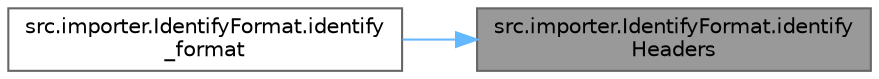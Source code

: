 digraph "src.importer.IdentifyFormat.identifyHeaders"
{
 // LATEX_PDF_SIZE
  bgcolor="transparent";
  edge [fontname=Helvetica,fontsize=10,labelfontname=Helvetica,labelfontsize=10];
  node [fontname=Helvetica,fontsize=10,shape=box,height=0.2,width=0.4];
  rankdir="RL";
  Node1 [id="Node000001",label="src.importer.IdentifyFormat.identify\lHeaders",height=0.2,width=0.4,color="gray40", fillcolor="grey60", style="filled", fontcolor="black",tooltip=" "];
  Node1 -> Node2 [id="edge1_Node000001_Node000002",dir="back",color="steelblue1",style="solid",tooltip=" "];
  Node2 [id="Node000002",label="src.importer.IdentifyFormat.identify\l_format",height=0.2,width=0.4,color="grey40", fillcolor="white", style="filled",URL="$namespacesrc_1_1importer_1_1_identify_format.html#a21f050c041cb985d5b5bd5d906282fb5",tooltip=" "];
}
